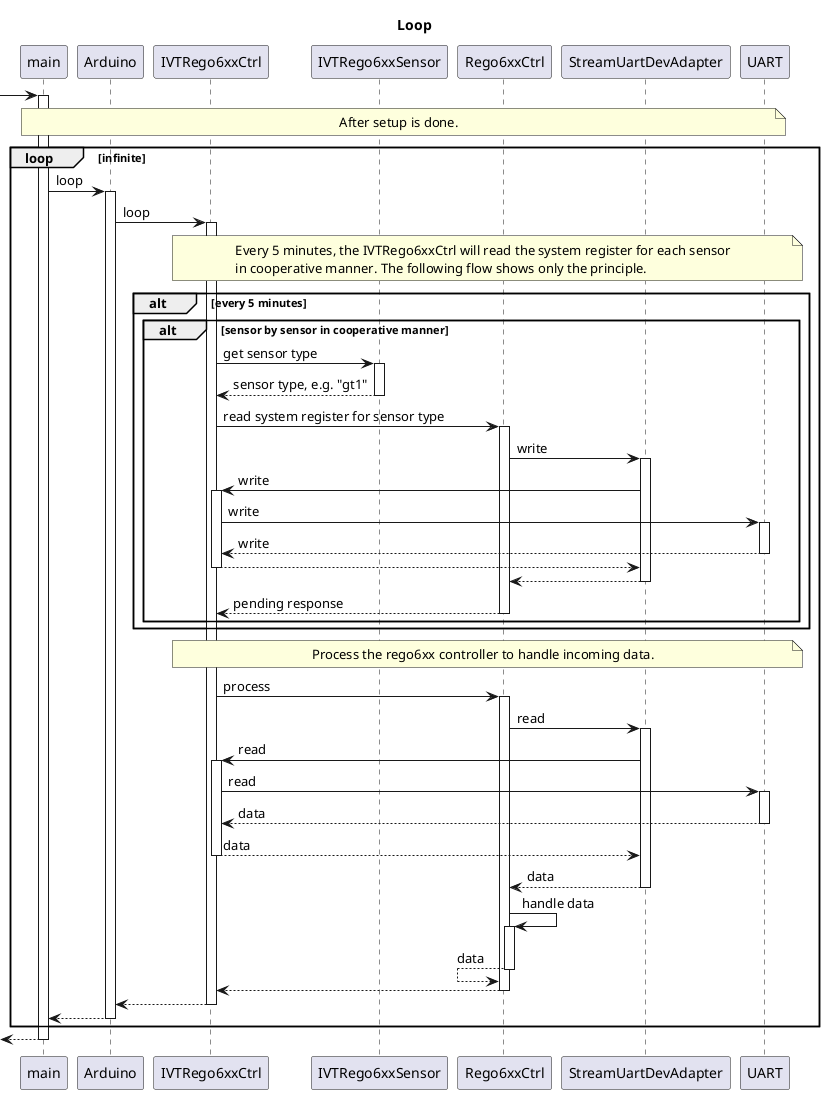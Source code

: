 @startuml setup

title Loop

participant "main" as main
participant "Arduino" as arduino
participant "IVTRego6xxCtrl" as ivtRego6xxCtrl
participant "IVTRego6xxSensor" as ivtRego6xxSensor
participant "Rego6xxCtrl" as rego6xxCtrl
participant "StreamUartDevAdapter" as streamUartDevAdapter
participant "UART" as uart

autoactivate on

-> main

    note over main,uart
        After setup is done.
    end note

    loop infinite

        main -> arduino: loop
            arduino -> ivtRego6xxCtrl: loop

                note over ivtRego6xxCtrl, uart
                    Every 5 minutes, the IVTRego6xxCtrl will read the system register for each sensor
                    in cooperative manner. The following flow shows only the principle.
                end note

                alt every 5 minutes
                    alt sensor by sensor in cooperative manner
                        ivtRego6xxCtrl -> ivtRego6xxSensor: get sensor type
                        ivtRego6xxCtrl <-- ivtRego6xxSensor: sensor type, e.g. "gt1"
                        ivtRego6xxCtrl -> rego6xxCtrl: read system register for sensor type
                            rego6xxCtrl -> streamUartDevAdapter: write
                                streamUartDevAdapter -> ivtRego6xxCtrl: write
                                    ivtRego6xxCtrl -> uart: write
                                    ivtRego6xxCtrl <-- uart: write
                                streamUartDevAdapter <-- ivtRego6xxCtrl
                            rego6xxCtrl <-- streamUartDevAdapter
                        ivtRego6xxCtrl <-- rego6xxCtrl: pending response
                    end
                end

                note over ivtRego6xxCtrl, uart
                    Process the rego6xx controller to handle incoming data.
                end note

                ivtRego6xxCtrl -> rego6xxCtrl: process
                    rego6xxCtrl -> streamUartDevAdapter: read
                        streamUartDevAdapter -> ivtRego6xxCtrl: read
                            ivtRego6xxCtrl -> uart: read
                            ivtRego6xxCtrl <-- uart: data
                        streamUartDevAdapter <-- ivtRego6xxCtrl: data
                    rego6xxCtrl <-- streamUartDevAdapter: data
                    rego6xxCtrl -> rego6xxCtrl: handle data
                    rego6xxCtrl <-- rego6xxCtrl: data
                ivtRego6xxCtrl <-- rego6xxCtrl
            arduino <-- ivtRego6xxCtrl
        main <-- arduino
    end
<-- main

@enduml
